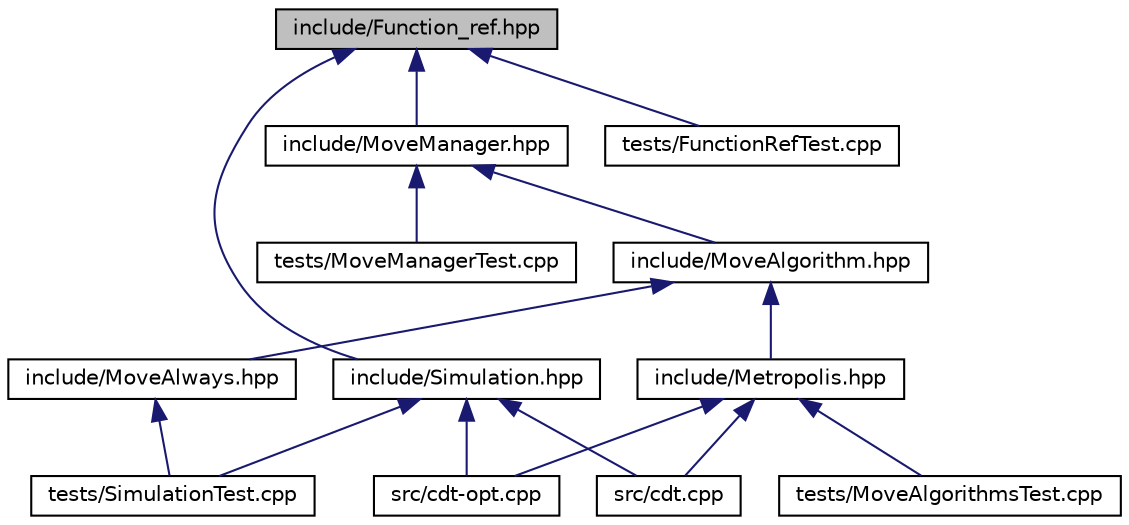 digraph "include/Function_ref.hpp"
{
  edge [fontname="Helvetica",fontsize="10",labelfontname="Helvetica",labelfontsize="10"];
  node [fontname="Helvetica",fontsize="10",shape=record];
  Node4 [label="include/Function_ref.hpp",height=0.2,width=0.4,color="black", fillcolor="grey75", style="filled", fontcolor="black"];
  Node4 -> Node5 [dir="back",color="midnightblue",fontsize="10",style="solid",fontname="Helvetica"];
  Node5 [label="include/MoveManager.hpp",height=0.2,width=0.4,color="black", fillcolor="white", style="filled",URL="$_move_manager_8hpp.html",tooltip="RAII class to manage exception-safe foliation-preserving Pachner moves. "];
  Node5 -> Node6 [dir="back",color="midnightblue",fontsize="10",style="solid",fontname="Helvetica"];
  Node6 [label="include/MoveAlgorithm.hpp",height=0.2,width=0.4,color="black", fillcolor="white", style="filled",URL="$_move_algorithm_8hpp.html",tooltip="Base class for move algorithms on Delaunay Triangulations. "];
  Node6 -> Node7 [dir="back",color="midnightblue",fontsize="10",style="solid",fontname="Helvetica"];
  Node7 [label="include/Metropolis.hpp",height=0.2,width=0.4,color="black", fillcolor="white", style="filled",URL="$_metropolis_8hpp.html",tooltip="Perform Metropolis-Hastings algorithm on Delaunay Triangulations. "];
  Node7 -> Node8 [dir="back",color="midnightblue",fontsize="10",style="solid",fontname="Helvetica"];
  Node8 [label="src/cdt-opt.cpp",height=0.2,width=0.4,color="black", fillcolor="white", style="filled",URL="$cdt-opt_8cpp.html",tooltip="Outputs values to determine optimizations. "];
  Node7 -> Node9 [dir="back",color="midnightblue",fontsize="10",style="solid",fontname="Helvetica"];
  Node9 [label="src/cdt.cpp",height=0.2,width=0.4,color="black", fillcolor="white", style="filled",URL="$cdt_8cpp.html",tooltip="The main executable. "];
  Node7 -> Node10 [dir="back",color="midnightblue",fontsize="10",style="solid",fontname="Helvetica"];
  Node10 [label="tests/MoveAlgorithmsTest.cpp",height=0.2,width=0.4,color="black", fillcolor="white", style="filled",URL="$_move_algorithms_test_8cpp.html",tooltip="Tests for the Metropolis-Hastings algorithm. "];
  Node6 -> Node11 [dir="back",color="midnightblue",fontsize="10",style="solid",fontname="Helvetica"];
  Node11 [label="include/MoveAlways.hpp",height=0.2,width=0.4,color="black", fillcolor="white", style="filled",URL="$_move_always_8hpp.html",tooltip="Always randomly selects moves to perform on Delaunay Triangulations. "];
  Node11 -> Node12 [dir="back",color="midnightblue",fontsize="10",style="solid",fontname="Helvetica"];
  Node12 [label="tests/SimulationTest.cpp",height=0.2,width=0.4,color="black", fillcolor="white", style="filled",URL="$_simulation_test_8cpp_source.html"];
  Node5 -> Node13 [dir="back",color="midnightblue",fontsize="10",style="solid",fontname="Helvetica"];
  Node13 [label="tests/MoveManagerTest.cpp",height=0.2,width=0.4,color="black", fillcolor="white", style="filled",URL="$_move_manager_test_8cpp_source.html"];
  Node4 -> Node14 [dir="back",color="midnightblue",fontsize="10",style="solid",fontname="Helvetica"];
  Node14 [label="include/Simulation.hpp",height=0.2,width=0.4,color="black", fillcolor="white", style="filled",URL="$_simulation_8hpp.html",tooltip="Simulation class. "];
  Node14 -> Node8 [dir="back",color="midnightblue",fontsize="10",style="solid",fontname="Helvetica"];
  Node14 -> Node9 [dir="back",color="midnightblue",fontsize="10",style="solid",fontname="Helvetica"];
  Node14 -> Node12 [dir="back",color="midnightblue",fontsize="10",style="solid",fontname="Helvetica"];
  Node4 -> Node15 [dir="back",color="midnightblue",fontsize="10",style="solid",fontname="Helvetica"];
  Node15 [label="tests/FunctionRefTest.cpp",height=0.2,width=0.4,color="black", fillcolor="white", style="filled",URL="$_function_ref_test_8cpp_source.html"];
}

